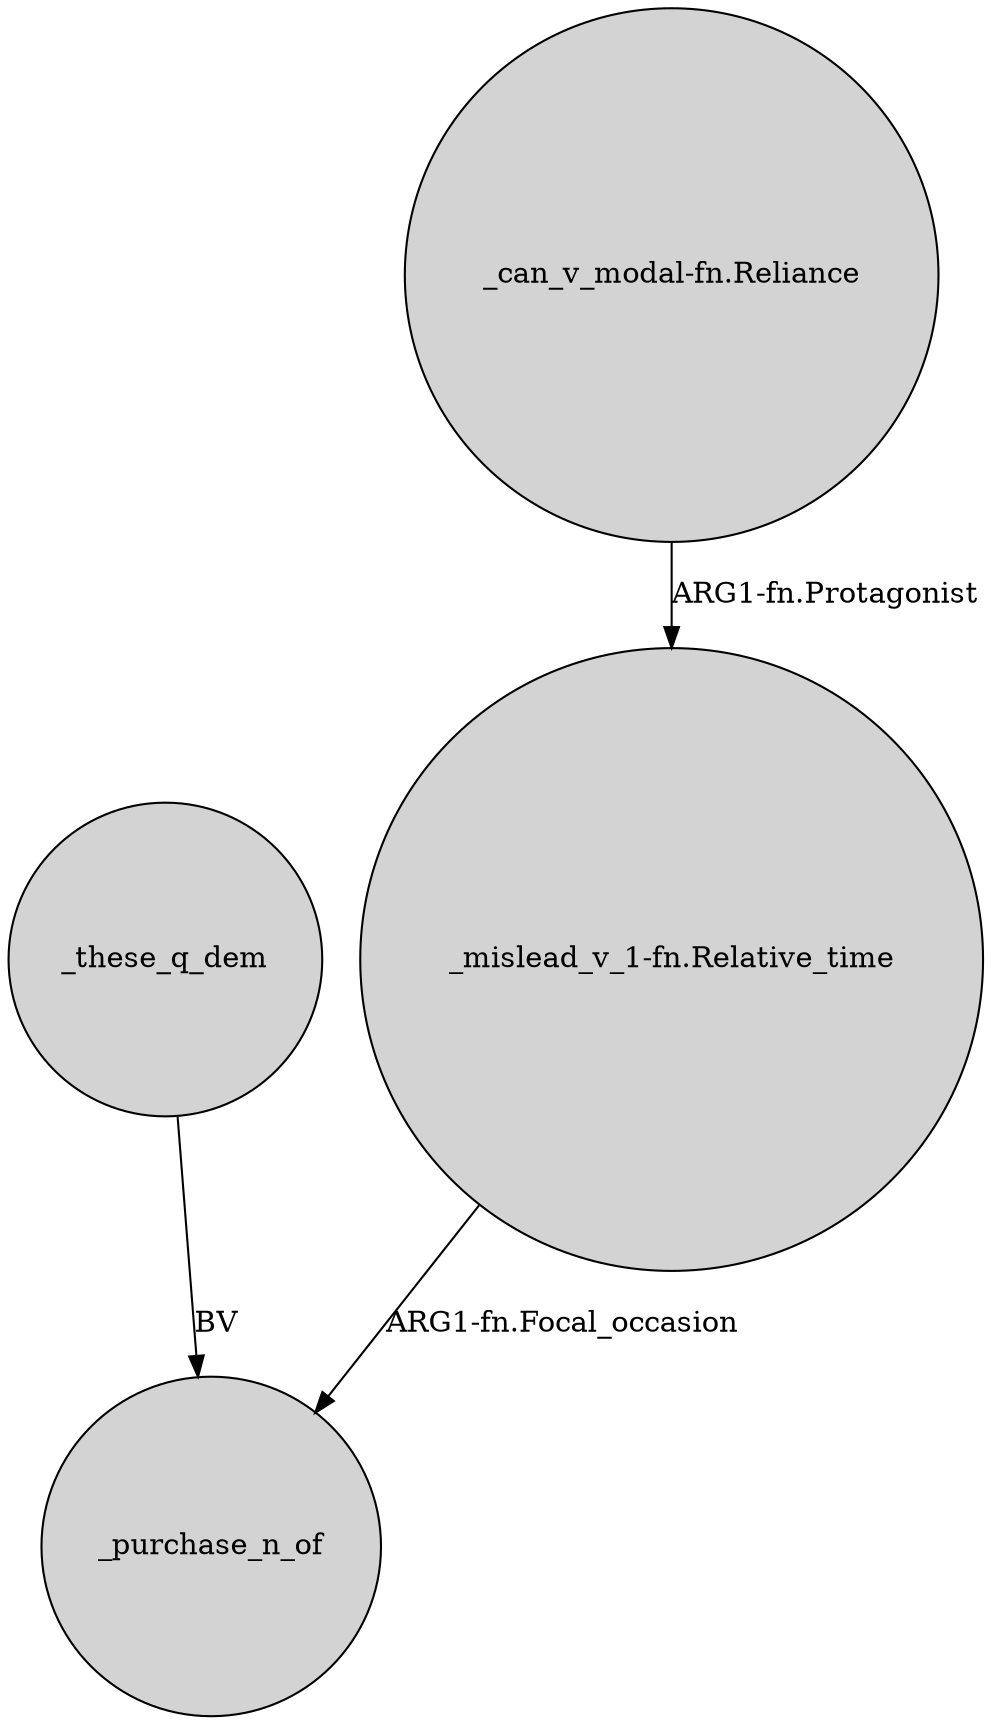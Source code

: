 digraph {
	node [shape=circle style=filled]
	"_mislead_v_1-fn.Relative_time" -> _purchase_n_of [label="ARG1-fn.Focal_occasion"]
	"_can_v_modal-fn.Reliance" -> "_mislead_v_1-fn.Relative_time" [label="ARG1-fn.Protagonist"]
	_these_q_dem -> _purchase_n_of [label=BV]
}
